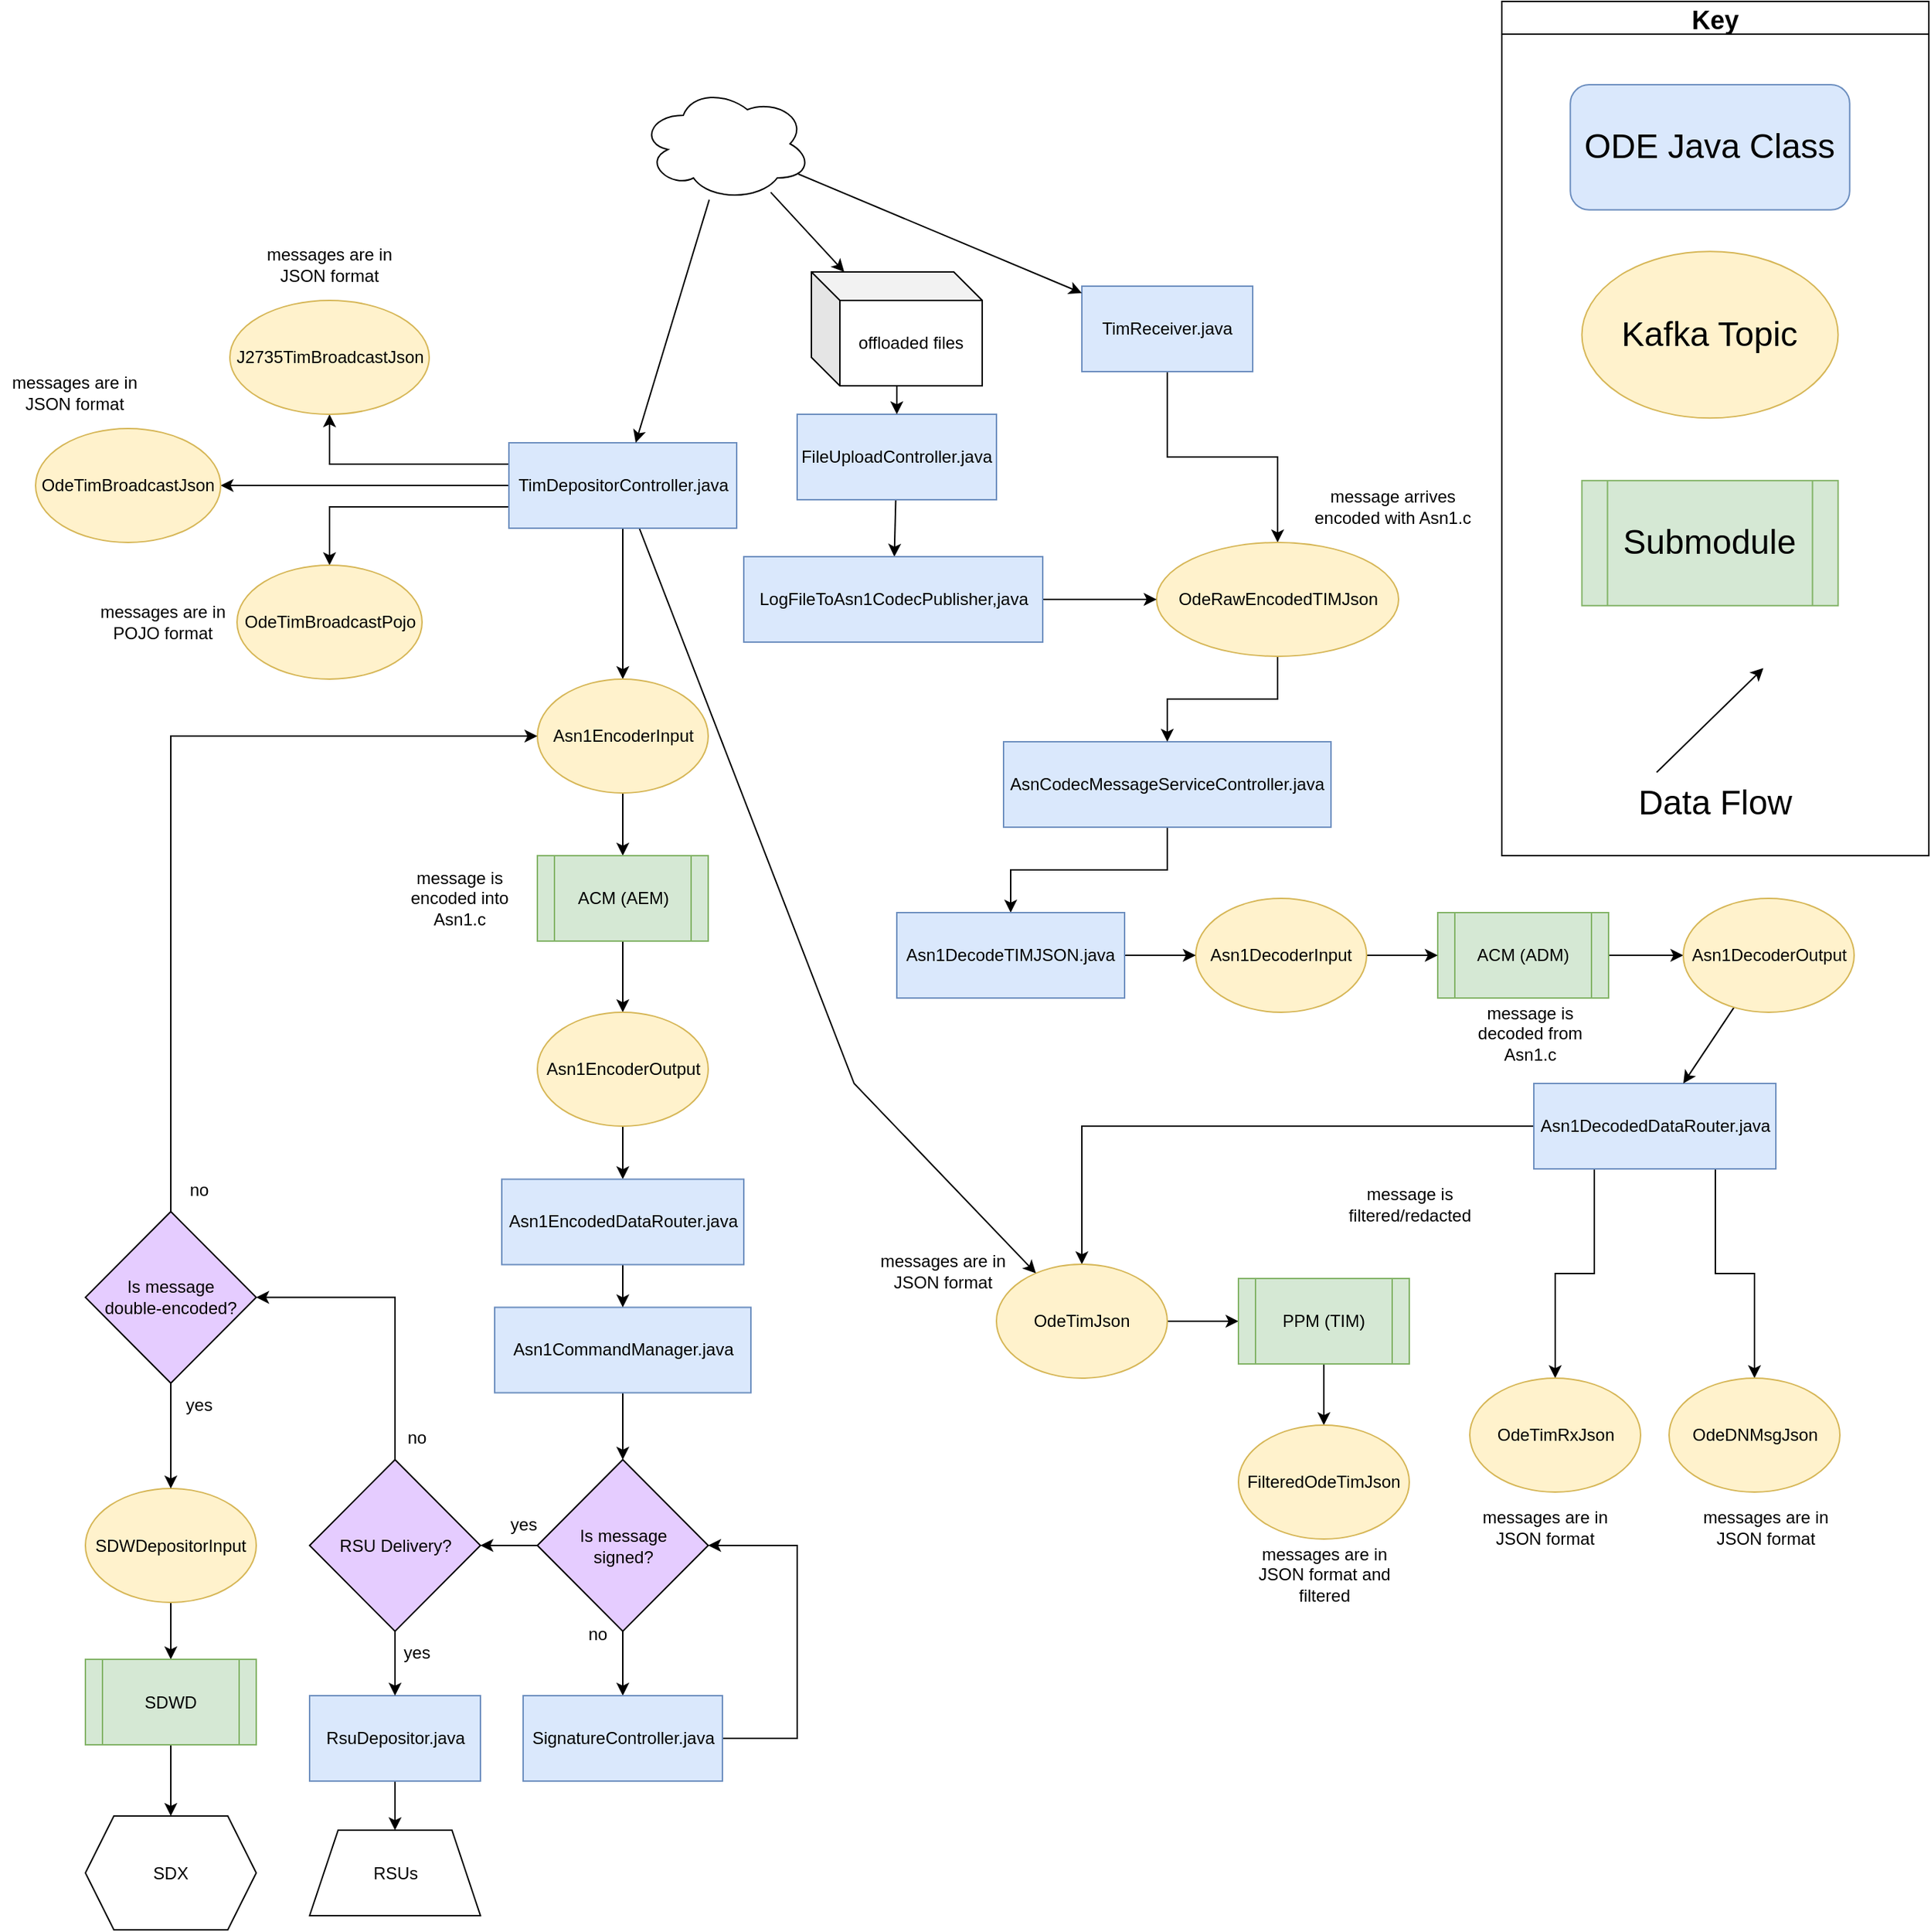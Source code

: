 <mxfile version="21.6.5" type="device">
  <diagram id="C5RBs43oDa-KdzZeNtuy" name="Page-1">
    <mxGraphModel dx="3618" dy="2051" grid="1" gridSize="10" guides="1" tooltips="1" connect="1" arrows="1" fold="1" page="1" pageScale="1" pageWidth="827" pageHeight="1169" math="0" shadow="0">
      <root>
        <mxCell id="WIyWlLk6GJQsqaUBKTNV-0" />
        <mxCell id="WIyWlLk6GJQsqaUBKTNV-1" parent="WIyWlLk6GJQsqaUBKTNV-0" />
        <mxCell id="gxxZRGfVhdAJ79STQYsQ-71" style="edgeStyle=orthogonalEdgeStyle;rounded=0;orthogonalLoop=1;jettySize=auto;html=1;entryX=0.5;entryY=0;entryDx=0;entryDy=0;exitX=0;exitY=0.5;exitDx=0;exitDy=0;" parent="WIyWlLk6GJQsqaUBKTNV-1" source="8ujiRsxlkH-QBAE6qNTh-2" target="gxxZRGfVhdAJ79STQYsQ-70" edge="1">
          <mxGeometry relative="1" as="geometry" />
        </mxCell>
        <mxCell id="fSKlPOmd9Wkej2sqSRBE-9" style="edgeStyle=orthogonalEdgeStyle;rounded=0;orthogonalLoop=1;jettySize=auto;html=1;exitX=0.25;exitY=1;exitDx=0;exitDy=0;" parent="WIyWlLk6GJQsqaUBKTNV-1" source="8ujiRsxlkH-QBAE6qNTh-2" target="gxxZRGfVhdAJ79STQYsQ-67" edge="1">
          <mxGeometry relative="1" as="geometry" />
        </mxCell>
        <mxCell id="fSKlPOmd9Wkej2sqSRBE-10" style="edgeStyle=orthogonalEdgeStyle;rounded=0;orthogonalLoop=1;jettySize=auto;html=1;exitX=0.75;exitY=1;exitDx=0;exitDy=0;" parent="WIyWlLk6GJQsqaUBKTNV-1" source="8ujiRsxlkH-QBAE6qNTh-2" target="gxxZRGfVhdAJ79STQYsQ-66" edge="1">
          <mxGeometry relative="1" as="geometry" />
        </mxCell>
        <mxCell id="8ujiRsxlkH-QBAE6qNTh-2" value="Asn1DecodedDataRouter.java" style="rounded=0;whiteSpace=wrap;html=1;fillColor=#dae8fc;strokeColor=#6c8ebf;" parent="WIyWlLk6GJQsqaUBKTNV-1" vertex="1">
          <mxGeometry x="-112.5" y="-300" width="170" height="60" as="geometry" />
        </mxCell>
        <mxCell id="gxxZRGfVhdAJ79STQYsQ-20" style="edgeStyle=orthogonalEdgeStyle;rounded=0;orthogonalLoop=1;jettySize=auto;html=1;entryX=0;entryY=0.5;entryDx=0;entryDy=0;" parent="WIyWlLk6GJQsqaUBKTNV-1" source="gxxZRGfVhdAJ79STQYsQ-5" target="gxxZRGfVhdAJ79STQYsQ-19" edge="1">
          <mxGeometry relative="1" as="geometry" />
        </mxCell>
        <mxCell id="gxxZRGfVhdAJ79STQYsQ-5" value="ACM (ADM)" style="shape=process;whiteSpace=wrap;html=1;backgroundOutline=1;fillColor=#d5e8d4;strokeColor=#82b366;" parent="WIyWlLk6GJQsqaUBKTNV-1" vertex="1">
          <mxGeometry x="-180" y="-420" width="120" height="60" as="geometry" />
        </mxCell>
        <mxCell id="_VHhroGQ1N4wH_tI7Nl9-2" style="edgeStyle=orthogonalEdgeStyle;rounded=0;orthogonalLoop=1;jettySize=auto;html=1;" parent="WIyWlLk6GJQsqaUBKTNV-1" source="gxxZRGfVhdAJ79STQYsQ-9" target="gxxZRGfVhdAJ79STQYsQ-62" edge="1">
          <mxGeometry relative="1" as="geometry" />
        </mxCell>
        <mxCell id="gxxZRGfVhdAJ79STQYsQ-9" value="AsnCodecMessageServiceController.java" style="rounded=0;whiteSpace=wrap;html=1;fillColor=#dae8fc;strokeColor=#6c8ebf;" parent="WIyWlLk6GJQsqaUBKTNV-1" vertex="1">
          <mxGeometry x="-485" y="-540" width="230" height="60" as="geometry" />
        </mxCell>
        <mxCell id="gxxZRGfVhdAJ79STQYsQ-18" style="edgeStyle=orthogonalEdgeStyle;rounded=0;orthogonalLoop=1;jettySize=auto;html=1;entryX=0;entryY=0.5;entryDx=0;entryDy=0;" parent="WIyWlLk6GJQsqaUBKTNV-1" source="gxxZRGfVhdAJ79STQYsQ-13" target="gxxZRGfVhdAJ79STQYsQ-5" edge="1">
          <mxGeometry relative="1" as="geometry" />
        </mxCell>
        <mxCell id="gxxZRGfVhdAJ79STQYsQ-13" value="Asn1DecoderInput" style="ellipse;whiteSpace=wrap;html=1;fillColor=#fff2cc;strokeColor=#d6b656;" parent="WIyWlLk6GJQsqaUBKTNV-1" vertex="1">
          <mxGeometry x="-350" y="-430" width="120" height="80" as="geometry" />
        </mxCell>
        <mxCell id="bbxu_yWrm7AVVhjccTj6-0" style="rounded=0;orthogonalLoop=1;jettySize=auto;html=1;" parent="WIyWlLk6GJQsqaUBKTNV-1" source="gxxZRGfVhdAJ79STQYsQ-19" target="8ujiRsxlkH-QBAE6qNTh-2" edge="1">
          <mxGeometry relative="1" as="geometry" />
        </mxCell>
        <mxCell id="gxxZRGfVhdAJ79STQYsQ-19" value="Asn1DecoderOutput" style="ellipse;whiteSpace=wrap;html=1;fillColor=#fff2cc;strokeColor=#d6b656;" parent="WIyWlLk6GJQsqaUBKTNV-1" vertex="1">
          <mxGeometry x="-7.5" y="-430" width="120" height="80" as="geometry" />
        </mxCell>
        <mxCell id="gxxZRGfVhdAJ79STQYsQ-57" style="edgeStyle=orthogonalEdgeStyle;rounded=0;orthogonalLoop=1;jettySize=auto;html=1;entryX=0.5;entryY=0;entryDx=0;entryDy=0;" parent="WIyWlLk6GJQsqaUBKTNV-1" source="gxxZRGfVhdAJ79STQYsQ-58" target="gxxZRGfVhdAJ79STQYsQ-60" edge="1">
          <mxGeometry relative="1" as="geometry" />
        </mxCell>
        <mxCell id="gxxZRGfVhdAJ79STQYsQ-58" value="TimReceiver.java" style="rounded=0;whiteSpace=wrap;html=1;fillColor=#dae8fc;strokeColor=#6c8ebf;" parent="WIyWlLk6GJQsqaUBKTNV-1" vertex="1">
          <mxGeometry x="-430" y="-860" width="120" height="60" as="geometry" />
        </mxCell>
        <mxCell id="_VHhroGQ1N4wH_tI7Nl9-1" style="edgeStyle=orthogonalEdgeStyle;rounded=0;orthogonalLoop=1;jettySize=auto;html=1;" parent="WIyWlLk6GJQsqaUBKTNV-1" source="gxxZRGfVhdAJ79STQYsQ-60" target="gxxZRGfVhdAJ79STQYsQ-9" edge="1">
          <mxGeometry relative="1" as="geometry" />
        </mxCell>
        <mxCell id="gxxZRGfVhdAJ79STQYsQ-60" value="OdeRawEncodedTIMJson" style="ellipse;whiteSpace=wrap;html=1;fillColor=#fff2cc;strokeColor=#d6b656;" parent="WIyWlLk6GJQsqaUBKTNV-1" vertex="1">
          <mxGeometry x="-377.5" y="-680" width="170" height="80" as="geometry" />
        </mxCell>
        <mxCell id="75-af1ib1f6XEc1HYEvR-0" style="edgeStyle=orthogonalEdgeStyle;rounded=0;orthogonalLoop=1;jettySize=auto;html=1;exitX=1;exitY=0.5;exitDx=0;exitDy=0;entryX=0;entryY=0.5;entryDx=0;entryDy=0;" edge="1" parent="WIyWlLk6GJQsqaUBKTNV-1" source="gxxZRGfVhdAJ79STQYsQ-62" target="gxxZRGfVhdAJ79STQYsQ-13">
          <mxGeometry relative="1" as="geometry" />
        </mxCell>
        <mxCell id="gxxZRGfVhdAJ79STQYsQ-62" value="Asn1DecodeTIMJSON.java" style="rounded=0;whiteSpace=wrap;html=1;fillColor=#dae8fc;strokeColor=#6c8ebf;" parent="WIyWlLk6GJQsqaUBKTNV-1" vertex="1">
          <mxGeometry x="-560" y="-420" width="160" height="60" as="geometry" />
        </mxCell>
        <mxCell id="gxxZRGfVhdAJ79STQYsQ-66" value="OdeDNMsgJson" style="ellipse;whiteSpace=wrap;html=1;fillColor=#fff2cc;strokeColor=#d6b656;" parent="WIyWlLk6GJQsqaUBKTNV-1" vertex="1">
          <mxGeometry x="-17.5" y="-93" width="120" height="80" as="geometry" />
        </mxCell>
        <mxCell id="gxxZRGfVhdAJ79STQYsQ-67" value="OdeTimRxJson" style="ellipse;whiteSpace=wrap;html=1;fillColor=#fff2cc;strokeColor=#d6b656;" parent="WIyWlLk6GJQsqaUBKTNV-1" vertex="1">
          <mxGeometry x="-157.5" y="-93" width="120" height="80" as="geometry" />
        </mxCell>
        <mxCell id="jXXAGItoZEFWX7bIlFFn-13" style="edgeStyle=orthogonalEdgeStyle;rounded=0;orthogonalLoop=1;jettySize=auto;html=1;entryX=0;entryY=0.5;entryDx=0;entryDy=0;exitX=1;exitY=0.5;exitDx=0;exitDy=0;" parent="WIyWlLk6GJQsqaUBKTNV-1" source="gxxZRGfVhdAJ79STQYsQ-70" target="gxxZRGfVhdAJ79STQYsQ-85" edge="1">
          <mxGeometry relative="1" as="geometry" />
        </mxCell>
        <mxCell id="gxxZRGfVhdAJ79STQYsQ-70" value="OdeTimJson" style="ellipse;whiteSpace=wrap;html=1;fillColor=#fff2cc;strokeColor=#d6b656;" parent="WIyWlLk6GJQsqaUBKTNV-1" vertex="1">
          <mxGeometry x="-490" y="-173" width="120" height="80" as="geometry" />
        </mxCell>
        <mxCell id="fSKlPOmd9Wkej2sqSRBE-1" style="edgeStyle=orthogonalEdgeStyle;rounded=0;orthogonalLoop=1;jettySize=auto;html=1;" parent="WIyWlLk6GJQsqaUBKTNV-1" source="gxxZRGfVhdAJ79STQYsQ-74" target="gxxZRGfVhdAJ79STQYsQ-98" edge="1">
          <mxGeometry relative="1" as="geometry" />
        </mxCell>
        <mxCell id="fSKlPOmd9Wkej2sqSRBE-7" style="rounded=0;orthogonalLoop=1;jettySize=auto;html=1;" parent="WIyWlLk6GJQsqaUBKTNV-1" source="gxxZRGfVhdAJ79STQYsQ-74" target="gxxZRGfVhdAJ79STQYsQ-70" edge="1">
          <mxGeometry relative="1" as="geometry">
            <Array as="points">
              <mxPoint x="-590" y="-300" />
            </Array>
          </mxGeometry>
        </mxCell>
        <mxCell id="fSKlPOmd9Wkej2sqSRBE-12" style="edgeStyle=orthogonalEdgeStyle;rounded=0;orthogonalLoop=1;jettySize=auto;html=1;exitX=0;exitY=0.75;exitDx=0;exitDy=0;" parent="WIyWlLk6GJQsqaUBKTNV-1" source="gxxZRGfVhdAJ79STQYsQ-74" target="jXXAGItoZEFWX7bIlFFn-42" edge="1">
          <mxGeometry relative="1" as="geometry" />
        </mxCell>
        <mxCell id="fSKlPOmd9Wkej2sqSRBE-13" style="edgeStyle=orthogonalEdgeStyle;rounded=0;orthogonalLoop=1;jettySize=auto;html=1;exitX=0;exitY=0.25;exitDx=0;exitDy=0;" parent="WIyWlLk6GJQsqaUBKTNV-1" source="gxxZRGfVhdAJ79STQYsQ-74" target="gxxZRGfVhdAJ79STQYsQ-79" edge="1">
          <mxGeometry relative="1" as="geometry" />
        </mxCell>
        <mxCell id="fSKlPOmd9Wkej2sqSRBE-14" style="edgeStyle=orthogonalEdgeStyle;rounded=0;orthogonalLoop=1;jettySize=auto;html=1;exitX=0;exitY=0.5;exitDx=0;exitDy=0;" parent="WIyWlLk6GJQsqaUBKTNV-1" source="gxxZRGfVhdAJ79STQYsQ-74" target="jXXAGItoZEFWX7bIlFFn-44" edge="1">
          <mxGeometry relative="1" as="geometry" />
        </mxCell>
        <mxCell id="gxxZRGfVhdAJ79STQYsQ-74" value="TimDepositorController.java" style="rounded=0;whiteSpace=wrap;html=1;fillColor=#dae8fc;strokeColor=#6c8ebf;" parent="WIyWlLk6GJQsqaUBKTNV-1" vertex="1">
          <mxGeometry x="-832.5" y="-750" width="160" height="60" as="geometry" />
        </mxCell>
        <mxCell id="gxxZRGfVhdAJ79STQYsQ-79" value="J2735TimBroadcastJson" style="ellipse;whiteSpace=wrap;html=1;fillColor=#fff2cc;strokeColor=#d6b656;" parent="WIyWlLk6GJQsqaUBKTNV-1" vertex="1">
          <mxGeometry x="-1028.5" y="-850" width="140" height="80" as="geometry" />
        </mxCell>
        <mxCell id="gxxZRGfVhdAJ79STQYsQ-88" style="edgeStyle=orthogonalEdgeStyle;rounded=0;orthogonalLoop=1;jettySize=auto;html=1;entryX=0.5;entryY=0;entryDx=0;entryDy=0;exitX=0.5;exitY=1;exitDx=0;exitDy=0;" parent="WIyWlLk6GJQsqaUBKTNV-1" source="gxxZRGfVhdAJ79STQYsQ-85" target="gxxZRGfVhdAJ79STQYsQ-86" edge="1">
          <mxGeometry relative="1" as="geometry" />
        </mxCell>
        <mxCell id="gxxZRGfVhdAJ79STQYsQ-85" value="PPM (TIM)" style="shape=process;whiteSpace=wrap;html=1;backgroundOutline=1;fillColor=#d5e8d4;strokeColor=#82b366;" parent="WIyWlLk6GJQsqaUBKTNV-1" vertex="1">
          <mxGeometry x="-320" y="-163" width="120" height="60" as="geometry" />
        </mxCell>
        <mxCell id="gxxZRGfVhdAJ79STQYsQ-86" value="FilteredOdeTimJson" style="ellipse;whiteSpace=wrap;html=1;fillColor=#fff2cc;strokeColor=#d6b656;" parent="WIyWlLk6GJQsqaUBKTNV-1" vertex="1">
          <mxGeometry x="-320" y="-60" width="120" height="80" as="geometry" />
        </mxCell>
        <mxCell id="gxxZRGfVhdAJ79STQYsQ-114" style="edgeStyle=orthogonalEdgeStyle;rounded=0;orthogonalLoop=1;jettySize=auto;html=1;" parent="WIyWlLk6GJQsqaUBKTNV-1" source="gxxZRGfVhdAJ79STQYsQ-98" target="gxxZRGfVhdAJ79STQYsQ-100" edge="1">
          <mxGeometry relative="1" as="geometry" />
        </mxCell>
        <mxCell id="gxxZRGfVhdAJ79STQYsQ-98" value="Asn1EncoderInput" style="ellipse;whiteSpace=wrap;html=1;fillColor=#fff2cc;strokeColor=#d6b656;" parent="WIyWlLk6GJQsqaUBKTNV-1" vertex="1">
          <mxGeometry x="-812.5" y="-584" width="120" height="80" as="geometry" />
        </mxCell>
        <mxCell id="gxxZRGfVhdAJ79STQYsQ-115" style="edgeStyle=orthogonalEdgeStyle;rounded=0;orthogonalLoop=1;jettySize=auto;html=1;" parent="WIyWlLk6GJQsqaUBKTNV-1" source="gxxZRGfVhdAJ79STQYsQ-100" target="gxxZRGfVhdAJ79STQYsQ-102" edge="1">
          <mxGeometry relative="1" as="geometry" />
        </mxCell>
        <mxCell id="gxxZRGfVhdAJ79STQYsQ-100" value="ACM (AEM)" style="shape=process;whiteSpace=wrap;html=1;backgroundOutline=1;fillColor=#d5e8d4;strokeColor=#82b366;" parent="WIyWlLk6GJQsqaUBKTNV-1" vertex="1">
          <mxGeometry x="-812.5" y="-460" width="120" height="60" as="geometry" />
        </mxCell>
        <mxCell id="aqF8q1LMsJ_iSEX8ik-w-58" style="edgeStyle=orthogonalEdgeStyle;rounded=0;orthogonalLoop=1;jettySize=auto;html=1;" parent="WIyWlLk6GJQsqaUBKTNV-1" source="gxxZRGfVhdAJ79STQYsQ-102" target="aqF8q1LMsJ_iSEX8ik-w-35" edge="1">
          <mxGeometry relative="1" as="geometry" />
        </mxCell>
        <mxCell id="gxxZRGfVhdAJ79STQYsQ-102" value="Asn1EncoderOutput" style="ellipse;whiteSpace=wrap;html=1;fillColor=#fff2cc;strokeColor=#d6b656;" parent="WIyWlLk6GJQsqaUBKTNV-1" vertex="1">
          <mxGeometry x="-812.5" y="-350" width="120" height="80" as="geometry" />
        </mxCell>
        <mxCell id="jXXAGItoZEFWX7bIlFFn-42" value="OdeTimBroadcastPojo" style="ellipse;whiteSpace=wrap;html=1;fillColor=#fff2cc;strokeColor=#d6b656;" parent="WIyWlLk6GJQsqaUBKTNV-1" vertex="1">
          <mxGeometry x="-1023.5" y="-664" width="130" height="80" as="geometry" />
        </mxCell>
        <mxCell id="jXXAGItoZEFWX7bIlFFn-44" value="OdeTimBroadcastJson" style="ellipse;whiteSpace=wrap;html=1;fillColor=#fff2cc;strokeColor=#d6b656;" parent="WIyWlLk6GJQsqaUBKTNV-1" vertex="1">
          <mxGeometry x="-1165" y="-760" width="130" height="80" as="geometry" />
        </mxCell>
        <mxCell id="_VHhroGQ1N4wH_tI7Nl9-4" value="" style="group" parent="WIyWlLk6GJQsqaUBKTNV-1" vertex="1" connectable="0">
          <mxGeometry x="-135" y="-1060" width="300" height="600" as="geometry" />
        </mxCell>
        <mxCell id="_VHhroGQ1N4wH_tI7Nl9-5" value="&lt;font style=&quot;font-size: 24px&quot;&gt;Submodule&lt;/font&gt;" style="shape=process;whiteSpace=wrap;html=1;backgroundOutline=1;fillColor=#d5e8d4;strokeColor=#82b366;labelBackgroundColor=none;" parent="_VHhroGQ1N4wH_tI7Nl9-4" vertex="1">
          <mxGeometry x="56.25" y="336.585" width="180" height="87.805" as="geometry" />
        </mxCell>
        <mxCell id="_VHhroGQ1N4wH_tI7Nl9-6" value="Key" style="swimlane;labelBackgroundColor=none;fontSize=18;" parent="_VHhroGQ1N4wH_tI7Nl9-4" vertex="1">
          <mxGeometry width="300.0" height="600" as="geometry">
            <mxRectangle width="70" height="30" as="alternateBounds" />
          </mxGeometry>
        </mxCell>
        <mxCell id="_VHhroGQ1N4wH_tI7Nl9-7" value="&lt;font style=&quot;font-size: 24px&quot;&gt;Data Flow&lt;/font&gt;" style="text;html=1;strokeColor=none;fillColor=none;align=center;verticalAlign=middle;whiteSpace=wrap;rounded=0;labelBackgroundColor=none;" parent="_VHhroGQ1N4wH_tI7Nl9-6" vertex="1">
          <mxGeometry x="80" y="541.46" width="140" height="43.9" as="geometry" />
        </mxCell>
        <mxCell id="_VHhroGQ1N4wH_tI7Nl9-8" value="" style="endArrow=classic;html=1;rounded=0;labelBackgroundColor=none;" parent="_VHhroGQ1N4wH_tI7Nl9-6" edge="1">
          <mxGeometry width="50" height="50" relative="1" as="geometry">
            <mxPoint x="108.75" y="541.463" as="sourcePoint" />
            <mxPoint x="183.75" y="468.293" as="targetPoint" />
          </mxGeometry>
        </mxCell>
        <mxCell id="_VHhroGQ1N4wH_tI7Nl9-9" value="&lt;font style=&quot;font-size: 24px&quot;&gt;Kafka Topic&lt;/font&gt;" style="ellipse;whiteSpace=wrap;html=1;fillColor=#fff2cc;strokeColor=#d6b656;labelBackgroundColor=none;" parent="_VHhroGQ1N4wH_tI7Nl9-6" vertex="1">
          <mxGeometry x="56.25" y="175.61" width="180" height="117.073" as="geometry" />
        </mxCell>
        <mxCell id="_VHhroGQ1N4wH_tI7Nl9-10" value="&lt;font style=&quot;font-size: 24px&quot;&gt;ODE Java Class&lt;/font&gt;" style="rounded=1;whiteSpace=wrap;html=1;fillColor=#dae8fc;strokeColor=#6c8ebf;labelBackgroundColor=none;" parent="_VHhroGQ1N4wH_tI7Nl9-6" vertex="1">
          <mxGeometry x="48.13" y="58.54" width="196.25" height="87.8" as="geometry" />
        </mxCell>
        <mxCell id="oiuFg5Qo2Y_hmeBjECUk-0" value="message arrives &lt;br&gt;encoded with Asn1.c" style="text;html=1;align=center;verticalAlign=middle;resizable=0;points=[];autosize=1;strokeColor=none;fillColor=none;" parent="WIyWlLk6GJQsqaUBKTNV-1" vertex="1">
          <mxGeometry x="-277.5" y="-720" width="130" height="30" as="geometry" />
        </mxCell>
        <mxCell id="oiuFg5Qo2Y_hmeBjECUk-1" value="message is decoded from Asn1.c" style="text;html=1;strokeColor=none;fillColor=none;align=center;verticalAlign=middle;whiteSpace=wrap;rounded=0;" parent="WIyWlLk6GJQsqaUBKTNV-1" vertex="1">
          <mxGeometry x="-170" y="-360" width="110" height="50" as="geometry" />
        </mxCell>
        <mxCell id="oiuFg5Qo2Y_hmeBjECUk-2" value="message is filtered/redacted" style="text;html=1;strokeColor=none;fillColor=none;align=center;verticalAlign=middle;whiteSpace=wrap;rounded=0;" parent="WIyWlLk6GJQsqaUBKTNV-1" vertex="1">
          <mxGeometry x="-252.5" y="-240" width="105" height="50" as="geometry" />
        </mxCell>
        <mxCell id="oiuFg5Qo2Y_hmeBjECUk-4" value="message is encoded into Asn1.c" style="text;html=1;strokeColor=none;fillColor=none;align=center;verticalAlign=middle;whiteSpace=wrap;rounded=0;" parent="WIyWlLk6GJQsqaUBKTNV-1" vertex="1">
          <mxGeometry x="-922.5" y="-455" width="110" height="50" as="geometry" />
        </mxCell>
        <mxCell id="oiuFg5Qo2Y_hmeBjECUk-7" value="messages are in JSON format" style="text;html=1;strokeColor=none;fillColor=none;align=center;verticalAlign=middle;whiteSpace=wrap;rounded=0;" parent="WIyWlLk6GJQsqaUBKTNV-1" vertex="1">
          <mxGeometry x="-580" y="-192.75" width="105" height="50" as="geometry" />
        </mxCell>
        <mxCell id="oiuFg5Qo2Y_hmeBjECUk-8" value="messages are in JSON format" style="text;html=1;strokeColor=none;fillColor=none;align=center;verticalAlign=middle;whiteSpace=wrap;rounded=0;" parent="WIyWlLk6GJQsqaUBKTNV-1" vertex="1">
          <mxGeometry x="-157.5" y="-13" width="105" height="50" as="geometry" />
        </mxCell>
        <mxCell id="oiuFg5Qo2Y_hmeBjECUk-9" value="messages are in JSON format" style="text;html=1;strokeColor=none;fillColor=none;align=center;verticalAlign=middle;whiteSpace=wrap;rounded=0;" parent="WIyWlLk6GJQsqaUBKTNV-1" vertex="1">
          <mxGeometry x="-2.5" y="-13" width="105" height="50" as="geometry" />
        </mxCell>
        <mxCell id="oiuFg5Qo2Y_hmeBjECUk-11" value="messages are in JSON format" style="text;html=1;strokeColor=none;fillColor=none;align=center;verticalAlign=middle;whiteSpace=wrap;rounded=0;" parent="WIyWlLk6GJQsqaUBKTNV-1" vertex="1">
          <mxGeometry x="-1011" y="-900" width="105" height="50" as="geometry" />
        </mxCell>
        <mxCell id="oiuFg5Qo2Y_hmeBjECUk-12" value="messages are in JSON format" style="text;html=1;strokeColor=none;fillColor=none;align=center;verticalAlign=middle;whiteSpace=wrap;rounded=0;" parent="WIyWlLk6GJQsqaUBKTNV-1" vertex="1">
          <mxGeometry x="-1190" y="-810" width="105" height="50" as="geometry" />
        </mxCell>
        <mxCell id="oiuFg5Qo2Y_hmeBjECUk-13" value="messages are in POJO format" style="text;html=1;strokeColor=none;fillColor=none;align=center;verticalAlign=middle;whiteSpace=wrap;rounded=0;" parent="WIyWlLk6GJQsqaUBKTNV-1" vertex="1">
          <mxGeometry x="-1128.5" y="-649" width="105" height="50" as="geometry" />
        </mxCell>
        <mxCell id="oiuFg5Qo2Y_hmeBjECUk-14" value="messages are in JSON format and filtered" style="text;html=1;strokeColor=none;fillColor=none;align=center;verticalAlign=middle;whiteSpace=wrap;rounded=0;" parent="WIyWlLk6GJQsqaUBKTNV-1" vertex="1">
          <mxGeometry x="-312.5" y="20" width="105" height="50" as="geometry" />
        </mxCell>
        <mxCell id="bbxu_yWrm7AVVhjccTj6-7" style="rounded=0;orthogonalLoop=1;jettySize=auto;html=1;" parent="WIyWlLk6GJQsqaUBKTNV-1" source="bbxu_yWrm7AVVhjccTj6-6" target="gxxZRGfVhdAJ79STQYsQ-74" edge="1">
          <mxGeometry relative="1" as="geometry" />
        </mxCell>
        <mxCell id="eSCE5nDfyMYD5o9HO9Jg-7" style="rounded=0;orthogonalLoop=1;jettySize=auto;html=1;" parent="WIyWlLk6GJQsqaUBKTNV-1" source="bbxu_yWrm7AVVhjccTj6-6" target="eSCE5nDfyMYD5o9HO9Jg-3" edge="1">
          <mxGeometry relative="1" as="geometry" />
        </mxCell>
        <mxCell id="eSCE5nDfyMYD5o9HO9Jg-8" style="edgeStyle=none;rounded=0;orthogonalLoop=1;jettySize=auto;html=1;" parent="WIyWlLk6GJQsqaUBKTNV-1" source="bbxu_yWrm7AVVhjccTj6-6" target="gxxZRGfVhdAJ79STQYsQ-58" edge="1">
          <mxGeometry relative="1" as="geometry" />
        </mxCell>
        <mxCell id="bbxu_yWrm7AVVhjccTj6-6" value="" style="ellipse;shape=cloud;whiteSpace=wrap;html=1;" parent="WIyWlLk6GJQsqaUBKTNV-1" vertex="1">
          <mxGeometry x="-740" y="-1000" width="120" height="80" as="geometry" />
        </mxCell>
        <mxCell id="aqF8q1LMsJ_iSEX8ik-w-30" style="edgeStyle=orthogonalEdgeStyle;rounded=0;orthogonalLoop=1;jettySize=auto;html=1;entryX=0.5;entryY=0;entryDx=0;entryDy=0;" parent="WIyWlLk6GJQsqaUBKTNV-1" source="aqF8q1LMsJ_iSEX8ik-w-31" target="aqF8q1LMsJ_iSEX8ik-w-55" edge="1">
          <mxGeometry relative="1" as="geometry" />
        </mxCell>
        <mxCell id="aqF8q1LMsJ_iSEX8ik-w-31" value="Asn1CommandManager.java" style="rounded=0;whiteSpace=wrap;html=1;fillColor=#dae8fc;strokeColor=#6c8ebf;" parent="WIyWlLk6GJQsqaUBKTNV-1" vertex="1">
          <mxGeometry x="-842.5" y="-142.75" width="180" height="60" as="geometry" />
        </mxCell>
        <mxCell id="aqF8q1LMsJ_iSEX8ik-w-32" style="edgeStyle=orthogonalEdgeStyle;rounded=0;orthogonalLoop=1;jettySize=auto;html=1;" parent="WIyWlLk6GJQsqaUBKTNV-1" source="aqF8q1LMsJ_iSEX8ik-w-33" target="aqF8q1LMsJ_iSEX8ik-w-37" edge="1">
          <mxGeometry relative="1" as="geometry" />
        </mxCell>
        <mxCell id="aqF8q1LMsJ_iSEX8ik-w-33" value="SDWDepositorInput" style="ellipse;whiteSpace=wrap;html=1;fillColor=#fff2cc;strokeColor=#d6b656;" parent="WIyWlLk6GJQsqaUBKTNV-1" vertex="1">
          <mxGeometry x="-1130" y="-15.5" width="120" height="80" as="geometry" />
        </mxCell>
        <mxCell id="aqF8q1LMsJ_iSEX8ik-w-34" style="edgeStyle=orthogonalEdgeStyle;rounded=0;orthogonalLoop=1;jettySize=auto;html=1;" parent="WIyWlLk6GJQsqaUBKTNV-1" source="aqF8q1LMsJ_iSEX8ik-w-35" target="aqF8q1LMsJ_iSEX8ik-w-31" edge="1">
          <mxGeometry relative="1" as="geometry" />
        </mxCell>
        <mxCell id="aqF8q1LMsJ_iSEX8ik-w-35" value="Asn1EncodedDataRouter.java" style="rounded=0;whiteSpace=wrap;html=1;fillColor=#dae8fc;strokeColor=#6c8ebf;" parent="WIyWlLk6GJQsqaUBKTNV-1" vertex="1">
          <mxGeometry x="-837.5" y="-232.75" width="170" height="60" as="geometry" />
        </mxCell>
        <mxCell id="aqF8q1LMsJ_iSEX8ik-w-36" style="edgeStyle=orthogonalEdgeStyle;rounded=0;orthogonalLoop=1;jettySize=auto;html=1;exitX=0.5;exitY=1;exitDx=0;exitDy=0;" parent="WIyWlLk6GJQsqaUBKTNV-1" source="aqF8q1LMsJ_iSEX8ik-w-37" target="aqF8q1LMsJ_iSEX8ik-w-39" edge="1">
          <mxGeometry relative="1" as="geometry" />
        </mxCell>
        <mxCell id="aqF8q1LMsJ_iSEX8ik-w-37" value="SDWD" style="shape=process;whiteSpace=wrap;html=1;backgroundOutline=1;fillColor=#d5e8d4;strokeColor=#82b366;" parent="WIyWlLk6GJQsqaUBKTNV-1" vertex="1">
          <mxGeometry x="-1130" y="104.5" width="120" height="60" as="geometry" />
        </mxCell>
        <mxCell id="aqF8q1LMsJ_iSEX8ik-w-38" value="RSUs" style="shape=trapezoid;perimeter=trapezoidPerimeter;whiteSpace=wrap;html=1;fixedSize=1;" parent="WIyWlLk6GJQsqaUBKTNV-1" vertex="1">
          <mxGeometry x="-972.5" y="224.5" width="120" height="60" as="geometry" />
        </mxCell>
        <mxCell id="aqF8q1LMsJ_iSEX8ik-w-39" value="SDX" style="shape=hexagon;perimeter=hexagonPerimeter2;whiteSpace=wrap;html=1;fixedSize=1;" parent="WIyWlLk6GJQsqaUBKTNV-1" vertex="1">
          <mxGeometry x="-1130" y="214.5" width="120" height="80" as="geometry" />
        </mxCell>
        <mxCell id="aqF8q1LMsJ_iSEX8ik-w-40" style="edgeStyle=orthogonalEdgeStyle;rounded=0;orthogonalLoop=1;jettySize=auto;html=1;" parent="WIyWlLk6GJQsqaUBKTNV-1" source="aqF8q1LMsJ_iSEX8ik-w-41" target="aqF8q1LMsJ_iSEX8ik-w-38" edge="1">
          <mxGeometry relative="1" as="geometry" />
        </mxCell>
        <mxCell id="aqF8q1LMsJ_iSEX8ik-w-41" value="RsuDepositor.java" style="rounded=0;whiteSpace=wrap;html=1;fillColor=#dae8fc;strokeColor=#6c8ebf;" parent="WIyWlLk6GJQsqaUBKTNV-1" vertex="1">
          <mxGeometry x="-972.5" y="130" width="120" height="60" as="geometry" />
        </mxCell>
        <mxCell id="aqF8q1LMsJ_iSEX8ik-w-42" style="edgeStyle=orthogonalEdgeStyle;rounded=0;orthogonalLoop=1;jettySize=auto;html=1;" parent="WIyWlLk6GJQsqaUBKTNV-1" source="aqF8q1LMsJ_iSEX8ik-w-43" target="aqF8q1LMsJ_iSEX8ik-w-33" edge="1">
          <mxGeometry relative="1" as="geometry" />
        </mxCell>
        <mxCell id="aqF8q1LMsJ_iSEX8ik-w-59" style="edgeStyle=orthogonalEdgeStyle;rounded=0;orthogonalLoop=1;jettySize=auto;html=1;exitX=0.5;exitY=0;exitDx=0;exitDy=0;entryX=0;entryY=0.5;entryDx=0;entryDy=0;" parent="WIyWlLk6GJQsqaUBKTNV-1" source="aqF8q1LMsJ_iSEX8ik-w-43" target="gxxZRGfVhdAJ79STQYsQ-98" edge="1">
          <mxGeometry relative="1" as="geometry" />
        </mxCell>
        <mxCell id="aqF8q1LMsJ_iSEX8ik-w-43" value="Is message&lt;br&gt;double-encoded?" style="rhombus;whiteSpace=wrap;html=1;fillColor=#E5CCFF;" parent="WIyWlLk6GJQsqaUBKTNV-1" vertex="1">
          <mxGeometry x="-1130" y="-210" width="120" height="120.5" as="geometry" />
        </mxCell>
        <mxCell id="aqF8q1LMsJ_iSEX8ik-w-44" style="edgeStyle=orthogonalEdgeStyle;rounded=0;orthogonalLoop=1;jettySize=auto;html=1;exitX=0.5;exitY=1;exitDx=0;exitDy=0;" parent="WIyWlLk6GJQsqaUBKTNV-1" source="aqF8q1LMsJ_iSEX8ik-w-46" target="aqF8q1LMsJ_iSEX8ik-w-41" edge="1">
          <mxGeometry relative="1" as="geometry" />
        </mxCell>
        <mxCell id="aqF8q1LMsJ_iSEX8ik-w-45" style="edgeStyle=orthogonalEdgeStyle;rounded=0;orthogonalLoop=1;jettySize=auto;html=1;entryX=1;entryY=0.5;entryDx=0;entryDy=0;exitX=0.5;exitY=0;exitDx=0;exitDy=0;" parent="WIyWlLk6GJQsqaUBKTNV-1" source="aqF8q1LMsJ_iSEX8ik-w-46" target="aqF8q1LMsJ_iSEX8ik-w-43" edge="1">
          <mxGeometry relative="1" as="geometry" />
        </mxCell>
        <mxCell id="aqF8q1LMsJ_iSEX8ik-w-46" value="RSU Delivery?" style="rhombus;whiteSpace=wrap;html=1;fillColor=#E5CCFF;" parent="WIyWlLk6GJQsqaUBKTNV-1" vertex="1">
          <mxGeometry x="-972.5" y="-35.75" width="120" height="120.5" as="geometry" />
        </mxCell>
        <mxCell id="aqF8q1LMsJ_iSEX8ik-w-47" value="yes" style="text;html=1;strokeColor=none;fillColor=none;align=center;verticalAlign=middle;whiteSpace=wrap;rounded=0;" parent="WIyWlLk6GJQsqaUBKTNV-1" vertex="1">
          <mxGeometry x="-927.5" y="84.75" width="60" height="30" as="geometry" />
        </mxCell>
        <mxCell id="aqF8q1LMsJ_iSEX8ik-w-48" value="no" style="text;html=1;strokeColor=none;fillColor=none;align=center;verticalAlign=middle;whiteSpace=wrap;rounded=0;" parent="WIyWlLk6GJQsqaUBKTNV-1" vertex="1">
          <mxGeometry x="-927.5" y="-65.75" width="60" height="30" as="geometry" />
        </mxCell>
        <mxCell id="aqF8q1LMsJ_iSEX8ik-w-49" value="yes" style="text;html=1;strokeColor=none;fillColor=none;align=center;verticalAlign=middle;whiteSpace=wrap;rounded=0;" parent="WIyWlLk6GJQsqaUBKTNV-1" vertex="1">
          <mxGeometry x="-1080" y="-89.5" width="60" height="30" as="geometry" />
        </mxCell>
        <mxCell id="aqF8q1LMsJ_iSEX8ik-w-50" value="no" style="text;html=1;strokeColor=none;fillColor=none;align=center;verticalAlign=middle;whiteSpace=wrap;rounded=0;" parent="WIyWlLk6GJQsqaUBKTNV-1" vertex="1">
          <mxGeometry x="-1080" y="-240" width="60" height="30" as="geometry" />
        </mxCell>
        <mxCell id="aqF8q1LMsJ_iSEX8ik-w-53" style="edgeStyle=orthogonalEdgeStyle;rounded=0;orthogonalLoop=1;jettySize=auto;html=1;" parent="WIyWlLk6GJQsqaUBKTNV-1" source="aqF8q1LMsJ_iSEX8ik-w-55" target="aqF8q1LMsJ_iSEX8ik-w-46" edge="1">
          <mxGeometry relative="1" as="geometry" />
        </mxCell>
        <mxCell id="aaOsDOpcfkCGuR-wvzJf-2" style="edgeStyle=orthogonalEdgeStyle;rounded=0;orthogonalLoop=1;jettySize=auto;html=1;" parent="WIyWlLk6GJQsqaUBKTNV-1" source="aqF8q1LMsJ_iSEX8ik-w-55" target="aaOsDOpcfkCGuR-wvzJf-1" edge="1">
          <mxGeometry relative="1" as="geometry" />
        </mxCell>
        <mxCell id="aqF8q1LMsJ_iSEX8ik-w-55" value="Is message&lt;br&gt;signed?" style="rhombus;whiteSpace=wrap;html=1;fillColor=#E5CCFF;" parent="WIyWlLk6GJQsqaUBKTNV-1" vertex="1">
          <mxGeometry x="-812.5" y="-35.75" width="120" height="120.5" as="geometry" />
        </mxCell>
        <mxCell id="aqF8q1LMsJ_iSEX8ik-w-56" value="yes" style="text;html=1;strokeColor=none;fillColor=none;align=center;verticalAlign=middle;whiteSpace=wrap;rounded=0;" parent="WIyWlLk6GJQsqaUBKTNV-1" vertex="1">
          <mxGeometry x="-852.5" y="-5" width="60" height="30" as="geometry" />
        </mxCell>
        <mxCell id="aaOsDOpcfkCGuR-wvzJf-0" value="no" style="text;html=1;strokeColor=none;fillColor=none;align=center;verticalAlign=middle;whiteSpace=wrap;rounded=0;" parent="WIyWlLk6GJQsqaUBKTNV-1" vertex="1">
          <mxGeometry x="-800" y="72.25" width="60" height="30" as="geometry" />
        </mxCell>
        <mxCell id="aaOsDOpcfkCGuR-wvzJf-3" style="edgeStyle=orthogonalEdgeStyle;rounded=0;orthogonalLoop=1;jettySize=auto;html=1;entryX=1;entryY=0.5;entryDx=0;entryDy=0;exitX=1;exitY=0.5;exitDx=0;exitDy=0;" parent="WIyWlLk6GJQsqaUBKTNV-1" source="aaOsDOpcfkCGuR-wvzJf-1" target="aqF8q1LMsJ_iSEX8ik-w-55" edge="1">
          <mxGeometry relative="1" as="geometry">
            <Array as="points">
              <mxPoint x="-630" y="160" />
              <mxPoint x="-630" y="25" />
            </Array>
          </mxGeometry>
        </mxCell>
        <mxCell id="aaOsDOpcfkCGuR-wvzJf-1" value="SignatureController.java" style="rounded=0;whiteSpace=wrap;html=1;fillColor=#dae8fc;strokeColor=#6c8ebf;" parent="WIyWlLk6GJQsqaUBKTNV-1" vertex="1">
          <mxGeometry x="-822.5" y="130" width="140" height="60" as="geometry" />
        </mxCell>
        <mxCell id="eSCE5nDfyMYD5o9HO9Jg-0" style="rounded=0;orthogonalLoop=1;jettySize=auto;html=1;" parent="WIyWlLk6GJQsqaUBKTNV-1" source="eSCE5nDfyMYD5o9HO9Jg-1" target="eSCE5nDfyMYD5o9HO9Jg-6" edge="1">
          <mxGeometry relative="1" as="geometry" />
        </mxCell>
        <mxCell id="eSCE5nDfyMYD5o9HO9Jg-1" value="FileUploadController.java" style="rounded=0;whiteSpace=wrap;html=1;fillColor=#dae8fc;strokeColor=#6c8ebf;" parent="WIyWlLk6GJQsqaUBKTNV-1" vertex="1">
          <mxGeometry x="-630" y="-770" width="140" height="60" as="geometry" />
        </mxCell>
        <mxCell id="eSCE5nDfyMYD5o9HO9Jg-2" style="rounded=0;orthogonalLoop=1;jettySize=auto;html=1;" parent="WIyWlLk6GJQsqaUBKTNV-1" source="eSCE5nDfyMYD5o9HO9Jg-3" target="eSCE5nDfyMYD5o9HO9Jg-1" edge="1">
          <mxGeometry relative="1" as="geometry" />
        </mxCell>
        <mxCell id="eSCE5nDfyMYD5o9HO9Jg-3" value="offloaded files" style="shape=cube;whiteSpace=wrap;html=1;boundedLbl=1;backgroundOutline=1;darkOpacity=0.05;darkOpacity2=0.1;" parent="WIyWlLk6GJQsqaUBKTNV-1" vertex="1">
          <mxGeometry x="-620" y="-870" width="120" height="80" as="geometry" />
        </mxCell>
        <mxCell id="75-af1ib1f6XEc1HYEvR-1" value="" style="edgeStyle=orthogonalEdgeStyle;rounded=0;orthogonalLoop=1;jettySize=auto;html=1;" edge="1" parent="WIyWlLk6GJQsqaUBKTNV-1" source="eSCE5nDfyMYD5o9HO9Jg-6" target="gxxZRGfVhdAJ79STQYsQ-60">
          <mxGeometry relative="1" as="geometry" />
        </mxCell>
        <mxCell id="eSCE5nDfyMYD5o9HO9Jg-6" value="LogFileToAsn1CodecPublisher,java" style="rounded=0;whiteSpace=wrap;html=1;fillColor=#dae8fc;strokeColor=#6c8ebf;" parent="WIyWlLk6GJQsqaUBKTNV-1" vertex="1">
          <mxGeometry x="-667.5" y="-670" width="210" height="60" as="geometry" />
        </mxCell>
      </root>
    </mxGraphModel>
  </diagram>
</mxfile>
